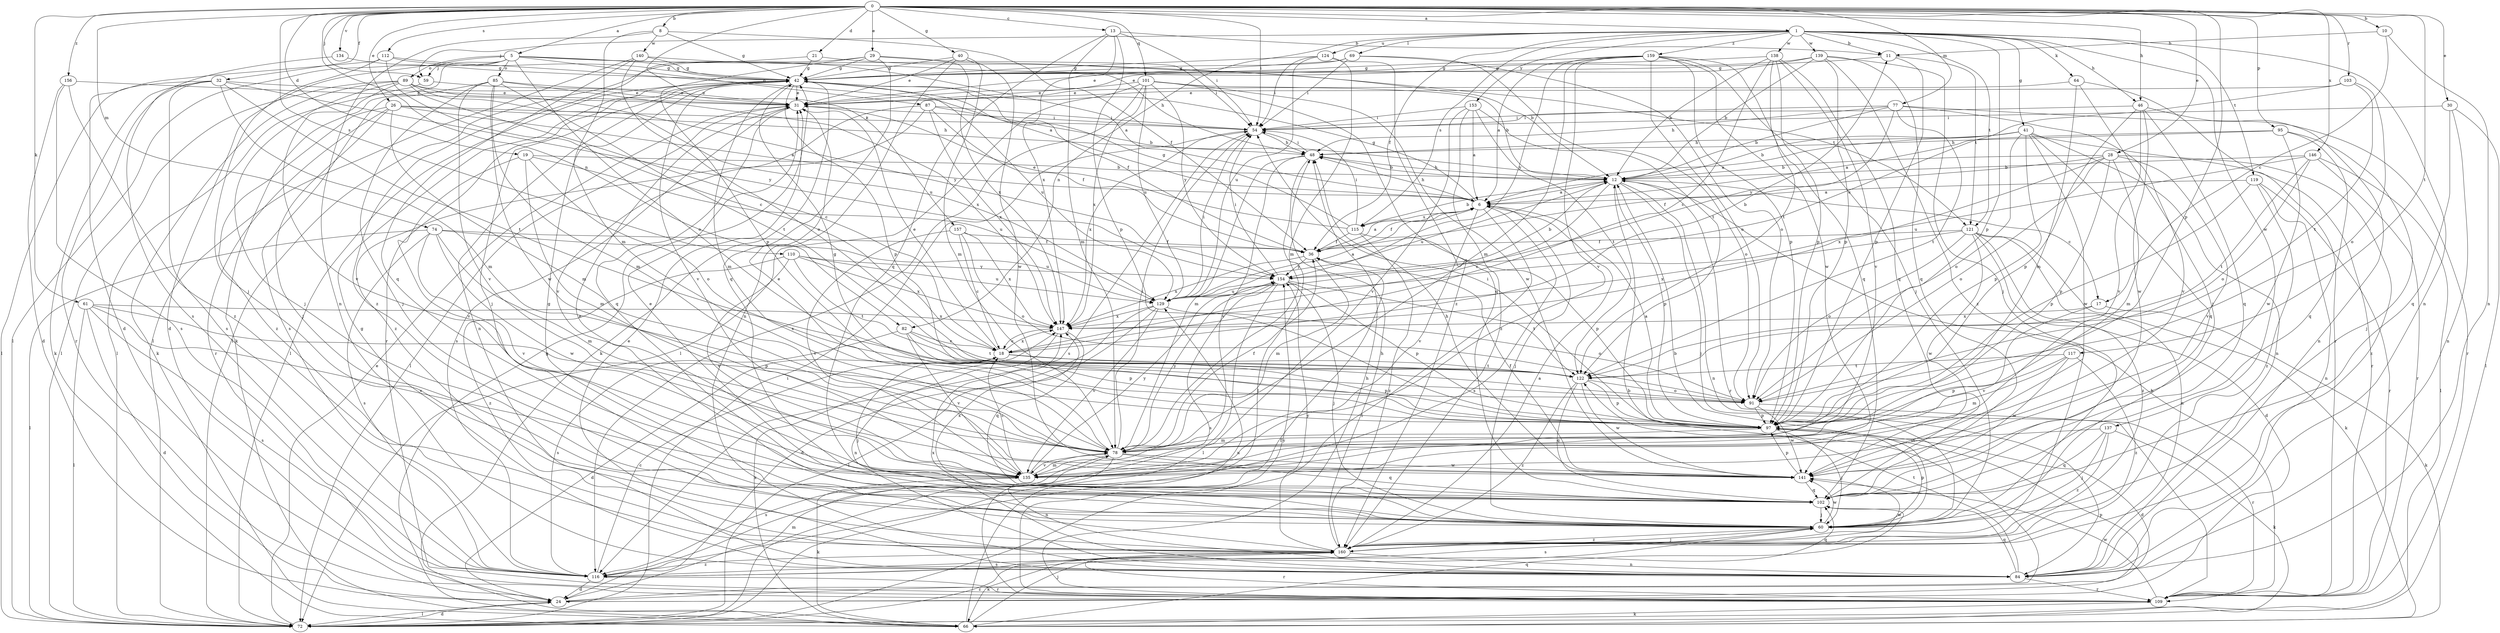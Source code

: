 strict digraph  {
0;
1;
5;
6;
8;
10;
11;
12;
13;
17;
18;
19;
21;
24;
26;
28;
29;
30;
31;
32;
36;
40;
41;
42;
46;
48;
54;
59;
60;
61;
64;
66;
69;
72;
74;
77;
78;
82;
84;
85;
87;
89;
91;
95;
97;
101;
102;
103;
109;
110;
112;
115;
116;
117;
119;
121;
122;
124;
129;
134;
135;
137;
138;
139;
140;
141;
146;
147;
153;
154;
156;
157;
159;
160;
0 -> 1  [label=a];
0 -> 5  [label=a];
0 -> 8  [label=b];
0 -> 10  [label=b];
0 -> 13  [label=c];
0 -> 19  [label=d];
0 -> 21  [label=d];
0 -> 26  [label=e];
0 -> 28  [label=e];
0 -> 29  [label=e];
0 -> 30  [label=e];
0 -> 32  [label=f];
0 -> 40  [label=g];
0 -> 46  [label=h];
0 -> 54  [label=i];
0 -> 59  [label=j];
0 -> 61  [label=k];
0 -> 74  [label=m];
0 -> 77  [label=m];
0 -> 82  [label=n];
0 -> 95  [label=p];
0 -> 97  [label=p];
0 -> 101  [label=q];
0 -> 103  [label=r];
0 -> 110  [label=s];
0 -> 112  [label=s];
0 -> 117  [label=t];
0 -> 134  [label=v];
0 -> 146  [label=x];
0 -> 156  [label=z];
0 -> 157  [label=z];
1 -> 11  [label=b];
1 -> 36  [label=f];
1 -> 41  [label=g];
1 -> 46  [label=h];
1 -> 59  [label=j];
1 -> 64  [label=k];
1 -> 69  [label=l];
1 -> 82  [label=n];
1 -> 84  [label=n];
1 -> 97  [label=p];
1 -> 115  [label=s];
1 -> 119  [label=t];
1 -> 121  [label=t];
1 -> 124  [label=u];
1 -> 137  [label=w];
1 -> 138  [label=w];
1 -> 139  [label=w];
1 -> 153  [label=y];
1 -> 159  [label=z];
5 -> 6  [label=a];
5 -> 24  [label=d];
5 -> 42  [label=g];
5 -> 59  [label=j];
5 -> 66  [label=k];
5 -> 72  [label=l];
5 -> 85  [label=o];
5 -> 87  [label=o];
5 -> 89  [label=o];
5 -> 91  [label=o];
5 -> 121  [label=t];
6 -> 36  [label=f];
6 -> 42  [label=g];
6 -> 48  [label=h];
6 -> 60  [label=j];
6 -> 72  [label=l];
6 -> 115  [label=s];
6 -> 116  [label=s];
6 -> 135  [label=v];
8 -> 36  [label=f];
8 -> 42  [label=g];
8 -> 78  [label=m];
8 -> 84  [label=n];
8 -> 140  [label=w];
10 -> 11  [label=b];
10 -> 17  [label=c];
10 -> 84  [label=n];
11 -> 42  [label=g];
11 -> 97  [label=p];
11 -> 121  [label=t];
12 -> 6  [label=a];
12 -> 17  [label=c];
12 -> 18  [label=c];
12 -> 48  [label=h];
12 -> 60  [label=j];
12 -> 84  [label=n];
12 -> 97  [label=p];
12 -> 109  [label=r];
12 -> 129  [label=u];
13 -> 11  [label=b];
13 -> 54  [label=i];
13 -> 78  [label=m];
13 -> 97  [label=p];
13 -> 102  [label=q];
13 -> 147  [label=x];
17 -> 66  [label=k];
17 -> 135  [label=v];
17 -> 147  [label=x];
18 -> 11  [label=b];
18 -> 24  [label=d];
18 -> 31  [label=e];
18 -> 60  [label=j];
18 -> 97  [label=p];
18 -> 122  [label=t];
18 -> 147  [label=x];
19 -> 12  [label=b];
19 -> 78  [label=m];
19 -> 91  [label=o];
19 -> 129  [label=u];
19 -> 135  [label=v];
21 -> 12  [label=b];
21 -> 42  [label=g];
21 -> 160  [label=z];
24 -> 12  [label=b];
24 -> 72  [label=l];
24 -> 78  [label=m];
24 -> 97  [label=p];
26 -> 6  [label=a];
26 -> 48  [label=h];
26 -> 54  [label=i];
26 -> 60  [label=j];
26 -> 78  [label=m];
26 -> 109  [label=r];
26 -> 160  [label=z];
28 -> 12  [label=b];
28 -> 36  [label=f];
28 -> 78  [label=m];
28 -> 91  [label=o];
28 -> 97  [label=p];
28 -> 135  [label=v];
28 -> 147  [label=x];
28 -> 160  [label=z];
29 -> 42  [label=g];
29 -> 54  [label=i];
29 -> 72  [label=l];
29 -> 97  [label=p];
29 -> 102  [label=q];
29 -> 147  [label=x];
30 -> 54  [label=i];
30 -> 72  [label=l];
30 -> 84  [label=n];
30 -> 102  [label=q];
31 -> 54  [label=i];
31 -> 72  [label=l];
31 -> 102  [label=q];
31 -> 116  [label=s];
32 -> 31  [label=e];
32 -> 66  [label=k];
32 -> 72  [label=l];
32 -> 78  [label=m];
32 -> 109  [label=r];
32 -> 116  [label=s];
32 -> 122  [label=t];
32 -> 154  [label=y];
36 -> 6  [label=a];
36 -> 78  [label=m];
36 -> 147  [label=x];
36 -> 154  [label=y];
40 -> 31  [label=e];
40 -> 42  [label=g];
40 -> 78  [label=m];
40 -> 84  [label=n];
40 -> 141  [label=w];
41 -> 6  [label=a];
41 -> 12  [label=b];
41 -> 48  [label=h];
41 -> 84  [label=n];
41 -> 91  [label=o];
41 -> 97  [label=p];
41 -> 102  [label=q];
41 -> 109  [label=r];
41 -> 141  [label=w];
42 -> 31  [label=e];
42 -> 36  [label=f];
42 -> 60  [label=j];
42 -> 66  [label=k];
42 -> 72  [label=l];
42 -> 78  [label=m];
42 -> 84  [label=n];
42 -> 97  [label=p];
42 -> 109  [label=r];
42 -> 129  [label=u];
42 -> 135  [label=v];
46 -> 54  [label=i];
46 -> 84  [label=n];
46 -> 97  [label=p];
46 -> 102  [label=q];
46 -> 135  [label=v];
46 -> 141  [label=w];
48 -> 12  [label=b];
48 -> 54  [label=i];
48 -> 72  [label=l];
48 -> 78  [label=m];
48 -> 135  [label=v];
54 -> 48  [label=h];
54 -> 116  [label=s];
54 -> 147  [label=x];
59 -> 31  [label=e];
59 -> 72  [label=l];
60 -> 12  [label=b];
60 -> 31  [label=e];
60 -> 42  [label=g];
60 -> 97  [label=p];
60 -> 116  [label=s];
60 -> 141  [label=w];
60 -> 160  [label=z];
61 -> 24  [label=d];
61 -> 72  [label=l];
61 -> 97  [label=p];
61 -> 116  [label=s];
61 -> 135  [label=v];
61 -> 147  [label=x];
64 -> 31  [label=e];
64 -> 60  [label=j];
64 -> 78  [label=m];
64 -> 109  [label=r];
66 -> 36  [label=f];
66 -> 42  [label=g];
66 -> 60  [label=j];
66 -> 102  [label=q];
66 -> 147  [label=x];
69 -> 31  [label=e];
69 -> 42  [label=g];
69 -> 54  [label=i];
69 -> 91  [label=o];
69 -> 122  [label=t];
72 -> 24  [label=d];
72 -> 31  [label=e];
72 -> 54  [label=i];
72 -> 160  [label=z];
74 -> 36  [label=f];
74 -> 72  [label=l];
74 -> 78  [label=m];
74 -> 116  [label=s];
74 -> 129  [label=u];
74 -> 135  [label=v];
74 -> 141  [label=w];
77 -> 12  [label=b];
77 -> 48  [label=h];
77 -> 54  [label=i];
77 -> 109  [label=r];
77 -> 122  [label=t];
77 -> 135  [label=v];
77 -> 154  [label=y];
78 -> 31  [label=e];
78 -> 36  [label=f];
78 -> 54  [label=i];
78 -> 84  [label=n];
78 -> 102  [label=q];
78 -> 116  [label=s];
78 -> 135  [label=v];
78 -> 141  [label=w];
78 -> 154  [label=y];
82 -> 18  [label=c];
82 -> 97  [label=p];
82 -> 116  [label=s];
82 -> 122  [label=t];
82 -> 135  [label=v];
84 -> 31  [label=e];
84 -> 42  [label=g];
84 -> 102  [label=q];
84 -> 109  [label=r];
84 -> 122  [label=t];
84 -> 147  [label=x];
85 -> 31  [label=e];
85 -> 60  [label=j];
85 -> 78  [label=m];
85 -> 116  [label=s];
85 -> 122  [label=t];
85 -> 135  [label=v];
85 -> 141  [label=w];
85 -> 147  [label=x];
87 -> 12  [label=b];
87 -> 36  [label=f];
87 -> 54  [label=i];
87 -> 135  [label=v];
87 -> 147  [label=x];
87 -> 160  [label=z];
89 -> 18  [label=c];
89 -> 31  [label=e];
89 -> 60  [label=j];
89 -> 66  [label=k];
89 -> 72  [label=l];
89 -> 129  [label=u];
89 -> 135  [label=v];
89 -> 154  [label=y];
91 -> 97  [label=p];
91 -> 109  [label=r];
91 -> 141  [label=w];
95 -> 6  [label=a];
95 -> 48  [label=h];
95 -> 60  [label=j];
95 -> 102  [label=q];
95 -> 141  [label=w];
97 -> 6  [label=a];
97 -> 24  [label=d];
97 -> 42  [label=g];
97 -> 54  [label=i];
97 -> 60  [label=j];
97 -> 78  [label=m];
101 -> 12  [label=b];
101 -> 31  [label=e];
101 -> 72  [label=l];
101 -> 102  [label=q];
101 -> 116  [label=s];
101 -> 129  [label=u];
101 -> 141  [label=w];
101 -> 147  [label=x];
101 -> 154  [label=y];
102 -> 31  [label=e];
102 -> 60  [label=j];
102 -> 147  [label=x];
103 -> 31  [label=e];
103 -> 91  [label=o];
103 -> 122  [label=t];
103 -> 129  [label=u];
109 -> 12  [label=b];
109 -> 48  [label=h];
109 -> 66  [label=k];
109 -> 129  [label=u];
109 -> 141  [label=w];
109 -> 154  [label=y];
110 -> 122  [label=t];
110 -> 129  [label=u];
110 -> 135  [label=v];
110 -> 147  [label=x];
110 -> 154  [label=y];
110 -> 160  [label=z];
112 -> 6  [label=a];
112 -> 18  [label=c];
112 -> 24  [label=d];
112 -> 42  [label=g];
112 -> 60  [label=j];
115 -> 12  [label=b];
115 -> 31  [label=e];
115 -> 36  [label=f];
115 -> 42  [label=g];
115 -> 54  [label=i];
115 -> 97  [label=p];
115 -> 160  [label=z];
116 -> 18  [label=c];
116 -> 24  [label=d];
116 -> 102  [label=q];
116 -> 109  [label=r];
116 -> 160  [label=z];
117 -> 78  [label=m];
117 -> 97  [label=p];
117 -> 122  [label=t];
117 -> 141  [label=w];
117 -> 160  [label=z];
119 -> 6  [label=a];
119 -> 84  [label=n];
119 -> 97  [label=p];
119 -> 109  [label=r];
119 -> 160  [label=z];
121 -> 24  [label=d];
121 -> 36  [label=f];
121 -> 66  [label=k];
121 -> 84  [label=n];
121 -> 91  [label=o];
121 -> 141  [label=w];
121 -> 147  [label=x];
121 -> 160  [label=z];
122 -> 91  [label=o];
122 -> 97  [label=p];
122 -> 102  [label=q];
122 -> 141  [label=w];
122 -> 160  [label=z];
124 -> 42  [label=g];
124 -> 54  [label=i];
124 -> 78  [label=m];
124 -> 129  [label=u];
124 -> 160  [label=z];
129 -> 6  [label=a];
129 -> 24  [label=d];
129 -> 54  [label=i];
129 -> 72  [label=l];
129 -> 91  [label=o];
129 -> 135  [label=v];
129 -> 147  [label=x];
134 -> 42  [label=g];
134 -> 116  [label=s];
135 -> 18  [label=c];
135 -> 66  [label=k];
135 -> 78  [label=m];
135 -> 154  [label=y];
137 -> 60  [label=j];
137 -> 66  [label=k];
137 -> 78  [label=m];
137 -> 102  [label=q];
137 -> 160  [label=z];
138 -> 12  [label=b];
138 -> 18  [label=c];
138 -> 42  [label=g];
138 -> 97  [label=p];
138 -> 102  [label=q];
138 -> 122  [label=t];
138 -> 135  [label=v];
139 -> 12  [label=b];
139 -> 31  [label=e];
139 -> 42  [label=g];
139 -> 60  [label=j];
139 -> 97  [label=p];
139 -> 102  [label=q];
139 -> 160  [label=z];
140 -> 42  [label=g];
140 -> 48  [label=h];
140 -> 72  [label=l];
140 -> 91  [label=o];
140 -> 102  [label=q];
141 -> 36  [label=f];
141 -> 48  [label=h];
141 -> 97  [label=p];
141 -> 102  [label=q];
146 -> 12  [label=b];
146 -> 72  [label=l];
146 -> 91  [label=o];
146 -> 109  [label=r];
146 -> 122  [label=t];
146 -> 129  [label=u];
147 -> 18  [label=c];
147 -> 84  [label=n];
147 -> 102  [label=q];
153 -> 6  [label=a];
153 -> 54  [label=i];
153 -> 91  [label=o];
153 -> 122  [label=t];
153 -> 135  [label=v];
153 -> 160  [label=z];
154 -> 12  [label=b];
154 -> 54  [label=i];
154 -> 60  [label=j];
154 -> 72  [label=l];
154 -> 97  [label=p];
154 -> 116  [label=s];
154 -> 122  [label=t];
154 -> 129  [label=u];
156 -> 24  [label=d];
156 -> 31  [label=e];
156 -> 116  [label=s];
156 -> 160  [label=z];
157 -> 18  [label=c];
157 -> 36  [label=f];
157 -> 91  [label=o];
157 -> 135  [label=v];
157 -> 147  [label=x];
159 -> 6  [label=a];
159 -> 42  [label=g];
159 -> 60  [label=j];
159 -> 78  [label=m];
159 -> 91  [label=o];
159 -> 97  [label=p];
159 -> 102  [label=q];
159 -> 135  [label=v];
159 -> 141  [label=w];
159 -> 154  [label=y];
160 -> 6  [label=a];
160 -> 48  [label=h];
160 -> 60  [label=j];
160 -> 66  [label=k];
160 -> 84  [label=n];
160 -> 109  [label=r];
160 -> 116  [label=s];
160 -> 141  [label=w];
160 -> 154  [label=y];
}
